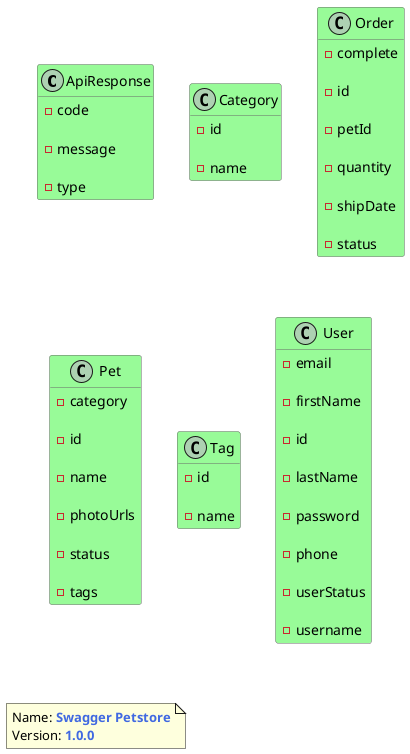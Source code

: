 @startuml
hide empty members
set namespaceSeparator none

skinparam class {
        BackgroundColor PaleGreen
        ArrowColor RoyalBlue
        BorderColor DimGray
}

class  ApiResponse {
         
         - code  

         - message  

         - type  
}

class  Category {
         
         - id  

         - name  
}

class  Order {
         
         - complete  

         - id  

         - petId  

         - quantity  

         - shipDate  

         - status  
}

class  Pet {
         
         - category  

         - id  

         - name  

         - photoUrls  

         - status  

         - tags  
}

class  Tag {
         
         - id  

         - name  
}

class  User {
         
         - email  

         - firstName  

         - id  

         - lastName  

         - password  

         - phone  

         - userStatus  

         - username  
}




note as N1
  Name: <b><color:royalBlue>Swagger Petstore</color>
  Version: <b><color:royalBlue>1.0.0</color>
end note
@enduml